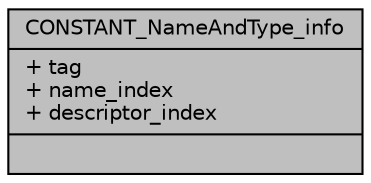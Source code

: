 digraph "CONSTANT_NameAndType_info"
{
  bgcolor="transparent";
  edge [fontname="Helvetica",fontsize="10",labelfontname="Helvetica",labelfontsize="10"];
  node [fontname="Helvetica",fontsize="10",shape=record];
  Node1 [label="{CONSTANT_NameAndType_info\n|+ tag\l+ name_index\l+ descriptor_index\l|}",height=0.2,width=0.4,color="black", fillcolor="grey75", style="filled", fontcolor="black"];
}
